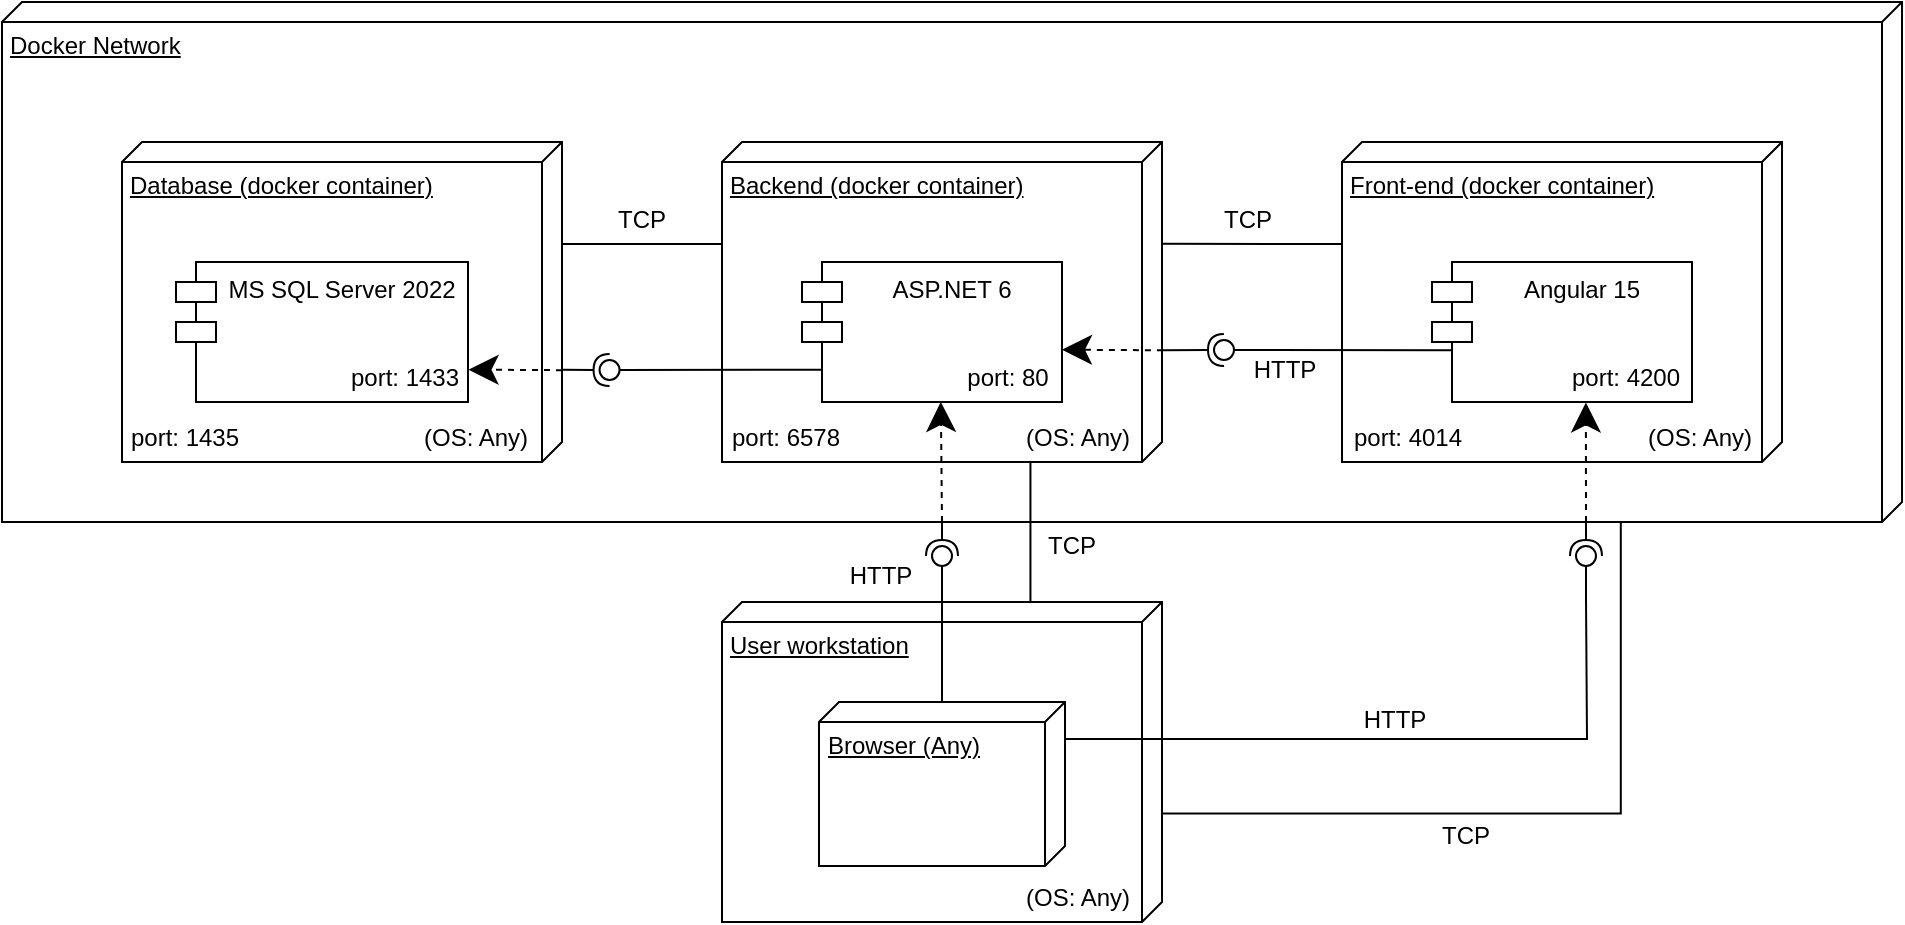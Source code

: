 <mxfile version="21.3.2" type="device">
  <diagram id="SJKQbwATTXSdq_l_r0Jc" name="Страница 1">
    <mxGraphModel dx="1202" dy="644" grid="0" gridSize="10" guides="1" tooltips="1" connect="1" arrows="1" fold="1" page="0" pageScale="1" pageWidth="1400" pageHeight="850" math="0" shadow="0">
      <root>
        <mxCell id="0" />
        <mxCell id="1" parent="0" />
        <mxCell id="NCQksfRdaHrPETZf62UO-32" value="Docker Network" style="verticalAlign=top;align=left;spacingTop=8;spacingLeft=2;spacingRight=12;shape=cube;size=10;direction=south;fontStyle=4;html=1;" parent="1" vertex="1">
          <mxGeometry x="70" y="70" width="950" height="260" as="geometry" />
        </mxCell>
        <mxCell id="NCQksfRdaHrPETZf62UO-1" value="Database (docker container)" style="verticalAlign=top;align=left;spacingTop=8;spacingLeft=2;spacingRight=12;shape=cube;size=10;direction=south;fontStyle=4;html=1;" parent="1" vertex="1">
          <mxGeometry x="130" y="140" width="220" height="160" as="geometry" />
        </mxCell>
        <mxCell id="NCQksfRdaHrPETZf62UO-4" value="MS SQL Server 2022" style="shape=module;align=left;spacingLeft=20;align=center;verticalAlign=top;" parent="1" vertex="1">
          <mxGeometry x="157" y="200" width="146" height="70" as="geometry" />
        </mxCell>
        <mxCell id="NCQksfRdaHrPETZf62UO-5" value="Backend (docker container)" style="verticalAlign=top;align=left;spacingTop=8;spacingLeft=2;spacingRight=12;shape=cube;size=10;direction=south;fontStyle=4;html=1;" parent="1" vertex="1">
          <mxGeometry x="430" y="140" width="220" height="160" as="geometry" />
        </mxCell>
        <mxCell id="NCQksfRdaHrPETZf62UO-6" value="ASP.NET 6" style="shape=module;align=left;spacingLeft=20;align=center;verticalAlign=top;" parent="1" vertex="1">
          <mxGeometry x="470" y="200" width="130" height="70" as="geometry" />
        </mxCell>
        <mxCell id="NCQksfRdaHrPETZf62UO-7" value="Front-end (docker container)" style="verticalAlign=top;align=left;spacingTop=8;spacingLeft=2;spacingRight=12;shape=cube;size=10;direction=south;fontStyle=4;html=1;" parent="1" vertex="1">
          <mxGeometry x="740" y="140" width="220" height="160" as="geometry" />
        </mxCell>
        <mxCell id="NCQksfRdaHrPETZf62UO-8" value="Angular 15" style="shape=module;align=left;spacingLeft=20;align=center;verticalAlign=top;" parent="1" vertex="1">
          <mxGeometry x="785" y="200" width="130" height="70" as="geometry" />
        </mxCell>
        <mxCell id="NCQksfRdaHrPETZf62UO-9" value="User workstation" style="verticalAlign=top;align=left;spacingTop=8;spacingLeft=2;spacingRight=12;shape=cube;size=10;direction=south;fontStyle=4;html=1;" parent="1" vertex="1">
          <mxGeometry x="430" y="370" width="220" height="160" as="geometry" />
        </mxCell>
        <mxCell id="NCQksfRdaHrPETZf62UO-11" value="port: 1435" style="text;align=center;fontStyle=0;verticalAlign=middle;spacingLeft=3;spacingRight=3;strokeColor=none;rotatable=0;points=[[0,0.5],[1,0.5]];portConstraint=eastwest;" parent="1" vertex="1">
          <mxGeometry x="130" y="274" width="63" height="26" as="geometry" />
        </mxCell>
        <mxCell id="NCQksfRdaHrPETZf62UO-12" value="port: 6578" style="text;align=center;fontStyle=0;verticalAlign=middle;spacingLeft=3;spacingRight=3;strokeColor=none;rotatable=0;points=[[0,0.5],[1,0.5]];portConstraint=eastwest;" parent="1" vertex="1">
          <mxGeometry x="430" y="274" width="64" height="26" as="geometry" />
        </mxCell>
        <mxCell id="NCQksfRdaHrPETZf62UO-13" value="port: 4014" style="text;align=center;fontStyle=0;verticalAlign=middle;spacingLeft=3;spacingRight=3;strokeColor=none;rotatable=0;points=[[0,0.5],[1,0.5]];portConstraint=eastwest;" parent="1" vertex="1">
          <mxGeometry x="740" y="274" width="66" height="26" as="geometry" />
        </mxCell>
        <mxCell id="NCQksfRdaHrPETZf62UO-14" value="port: 1433" style="text;align=center;fontStyle=0;verticalAlign=middle;spacingLeft=3;spacingRight=3;strokeColor=none;rotatable=0;points=[[0,0.5],[1,0.5]];portConstraint=eastwest;" parent="1" vertex="1">
          <mxGeometry x="240" y="244" width="63" height="26" as="geometry" />
        </mxCell>
        <mxCell id="NCQksfRdaHrPETZf62UO-15" value="port: 80" style="text;align=center;fontStyle=0;verticalAlign=middle;spacingLeft=3;spacingRight=3;strokeColor=none;rotatable=0;points=[[0,0.5],[1,0.5]];portConstraint=eastwest;" parent="1" vertex="1">
          <mxGeometry x="546" y="244" width="54" height="26" as="geometry" />
        </mxCell>
        <mxCell id="NCQksfRdaHrPETZf62UO-16" value="port: 4200" style="text;align=center;fontStyle=0;verticalAlign=middle;spacingLeft=3;spacingRight=3;strokeColor=none;rotatable=0;points=[[0,0.5],[1,0.5]];portConstraint=eastwest;" parent="1" vertex="1">
          <mxGeometry x="849" y="244" width="66" height="26" as="geometry" />
        </mxCell>
        <mxCell id="NCQksfRdaHrPETZf62UO-20" value="" style="endArrow=none;html=1;rounded=0;entryX=1.001;entryY=0.148;entryDx=0;entryDy=0;entryPerimeter=0;edgeStyle=orthogonalEdgeStyle;exitX=0.661;exitY=0.001;exitDx=0;exitDy=0;exitPerimeter=0;" parent="1" source="NCQksfRdaHrPETZf62UO-9" target="NCQksfRdaHrPETZf62UO-32" edge="1">
          <mxGeometry relative="1" as="geometry">
            <mxPoint x="651" y="475" as="sourcePoint" />
            <mxPoint x="830" y="440" as="targetPoint" />
          </mxGeometry>
        </mxCell>
        <mxCell id="NCQksfRdaHrPETZf62UO-22" value="TCP" style="text;html=1;strokeColor=none;fillColor=none;align=center;verticalAlign=middle;whiteSpace=wrap;rounded=0;" parent="1" vertex="1">
          <mxGeometry x="783" y="476" width="38" height="21" as="geometry" />
        </mxCell>
        <mxCell id="NCQksfRdaHrPETZf62UO-25" value="" style="endArrow=none;html=1;rounded=0;exitX=-0.002;exitY=0.299;exitDx=0;exitDy=0;exitPerimeter=0;entryX=1;entryY=0.299;entryDx=0;entryDy=0;entryPerimeter=0;" parent="1" source="NCQksfRdaHrPETZf62UO-9" target="NCQksfRdaHrPETZf62UO-5" edge="1">
          <mxGeometry width="50" height="50" relative="1" as="geometry">
            <mxPoint x="530" y="330" as="sourcePoint" />
            <mxPoint x="580" y="280" as="targetPoint" />
          </mxGeometry>
        </mxCell>
        <mxCell id="NCQksfRdaHrPETZf62UO-28" value="" style="endArrow=none;html=1;rounded=0;exitX=0.318;exitY=0.001;exitDx=0;exitDy=0;exitPerimeter=0;" parent="1" source="NCQksfRdaHrPETZf62UO-5" edge="1">
          <mxGeometry width="50" height="50" relative="1" as="geometry">
            <mxPoint x="630" y="220" as="sourcePoint" />
            <mxPoint x="740" y="191" as="targetPoint" />
          </mxGeometry>
        </mxCell>
        <mxCell id="NCQksfRdaHrPETZf62UO-30" value="" style="endArrow=none;html=1;rounded=0;entryX=0.319;entryY=0;entryDx=0;entryDy=0;entryPerimeter=0;exitX=0.319;exitY=1.002;exitDx=0;exitDy=0;exitPerimeter=0;" parent="1" source="NCQksfRdaHrPETZf62UO-5" target="NCQksfRdaHrPETZf62UO-1" edge="1">
          <mxGeometry width="50" height="50" relative="1" as="geometry">
            <mxPoint x="410" y="260" as="sourcePoint" />
            <mxPoint x="710" y="170" as="targetPoint" />
          </mxGeometry>
        </mxCell>
        <mxCell id="W0lRrHo5N9oozSXiTQE4-1" value="Browser (Any)" style="verticalAlign=top;align=left;spacingTop=8;spacingLeft=2;spacingRight=12;shape=cube;size=10;direction=south;fontStyle=4;html=1;whiteSpace=wrap;" parent="1" vertex="1">
          <mxGeometry x="478.5" y="420" width="123" height="82" as="geometry" />
        </mxCell>
        <mxCell id="W0lRrHo5N9oozSXiTQE4-2" value="(OS: Any)" style="text;align=center;fontStyle=0;verticalAlign=middle;spacingLeft=3;spacingRight=3;strokeColor=none;rotatable=0;points=[[0,0.5],[1,0.5]];portConstraint=eastwest;" parent="1" vertex="1">
          <mxGeometry x="576" y="274" width="64" height="26" as="geometry" />
        </mxCell>
        <mxCell id="W0lRrHo5N9oozSXiTQE4-3" value="(OS: Any)" style="text;align=center;fontStyle=0;verticalAlign=middle;spacingLeft=3;spacingRight=3;strokeColor=none;rotatable=0;points=[[0,0.5],[1,0.5]];portConstraint=eastwest;" parent="1" vertex="1">
          <mxGeometry x="887" y="274" width="64" height="26" as="geometry" />
        </mxCell>
        <mxCell id="W0lRrHo5N9oozSXiTQE4-4" value="(OS: Any)" style="text;align=center;fontStyle=0;verticalAlign=middle;spacingLeft=3;spacingRight=3;strokeColor=none;rotatable=0;points=[[0,0.5],[1,0.5]];portConstraint=eastwest;" parent="1" vertex="1">
          <mxGeometry x="275" y="274" width="64" height="26" as="geometry" />
        </mxCell>
        <mxCell id="dSqrFrBYC_2CAn7mRIEX-1" value="(OS: Any)" style="text;align=center;fontStyle=0;verticalAlign=middle;spacingLeft=3;spacingRight=3;strokeColor=none;rotatable=0;points=[[0,0.5],[1,0.5]];portConstraint=eastwest;" vertex="1" parent="1">
          <mxGeometry x="576" y="504" width="64" height="26" as="geometry" />
        </mxCell>
        <mxCell id="dSqrFrBYC_2CAn7mRIEX-5" value="" style="endArrow=classic;dashed=1;endFill=1;endSize=12;html=1;rounded=0;entryX=0.196;entryY=1.009;entryDx=0;entryDy=0;entryPerimeter=0;" edge="1" parent="1" target="NCQksfRdaHrPETZf62UO-16">
          <mxGeometry width="160" relative="1" as="geometry">
            <mxPoint x="862" y="330" as="sourcePoint" />
            <mxPoint x="840" y="270" as="targetPoint" />
          </mxGeometry>
        </mxCell>
        <mxCell id="dSqrFrBYC_2CAn7mRIEX-7" value="" style="rounded=0;orthogonalLoop=1;jettySize=auto;html=1;endArrow=none;endFill=0;sketch=0;sourcePerimeterSpacing=0;targetPerimeterSpacing=0;exitX=0.225;exitY=0;exitDx=0;exitDy=0;exitPerimeter=0;edgeStyle=orthogonalEdgeStyle;" edge="1" parent="1" source="W0lRrHo5N9oozSXiTQE4-1">
          <mxGeometry relative="1" as="geometry">
            <mxPoint x="602" y="438" as="sourcePoint" />
            <mxPoint x="862" y="368" as="targetPoint" />
          </mxGeometry>
        </mxCell>
        <mxCell id="dSqrFrBYC_2CAn7mRIEX-8" value="" style="rounded=0;orthogonalLoop=1;jettySize=auto;html=1;endArrow=none;endFill=0;sketch=0;sourcePerimeterSpacing=0;targetPerimeterSpacing=0;" edge="1" target="dSqrFrBYC_2CAn7mRIEX-10" parent="1">
          <mxGeometry relative="1" as="geometry">
            <mxPoint x="862" y="369" as="sourcePoint" />
          </mxGeometry>
        </mxCell>
        <mxCell id="dSqrFrBYC_2CAn7mRIEX-9" value="" style="rounded=0;orthogonalLoop=1;jettySize=auto;html=1;endArrow=halfCircle;endFill=0;entryX=0.5;entryY=0.5;endSize=6;strokeWidth=1;sketch=0;entryDx=0;entryDy=0;" edge="1" target="dSqrFrBYC_2CAn7mRIEX-10" parent="1">
          <mxGeometry relative="1" as="geometry">
            <mxPoint x="862" y="330" as="sourcePoint" />
          </mxGeometry>
        </mxCell>
        <mxCell id="dSqrFrBYC_2CAn7mRIEX-10" value="" style="ellipse;whiteSpace=wrap;html=1;align=center;aspect=fixed;resizable=0;points=[];outlineConnect=0;sketch=0;flipV=1;" vertex="1" parent="1">
          <mxGeometry x="857" y="342" width="10" height="10" as="geometry" />
        </mxCell>
        <mxCell id="dSqrFrBYC_2CAn7mRIEX-11" value="HTTP" style="text;html=1;strokeColor=none;fillColor=none;align=center;verticalAlign=middle;whiteSpace=wrap;rounded=0;" vertex="1" parent="1">
          <mxGeometry x="746" y="419" width="41" height="20" as="geometry" />
        </mxCell>
        <mxCell id="dSqrFrBYC_2CAn7mRIEX-12" value="TCP" style="text;html=1;strokeColor=none;fillColor=none;align=center;verticalAlign=middle;whiteSpace=wrap;rounded=0;" vertex="1" parent="1">
          <mxGeometry x="584" y="330" width="42" height="24" as="geometry" />
        </mxCell>
        <mxCell id="dSqrFrBYC_2CAn7mRIEX-13" value="" style="rounded=0;orthogonalLoop=1;jettySize=auto;html=1;endArrow=halfCircle;endFill=0;entryX=0.5;entryY=0.5;endSize=6;strokeWidth=1;sketch=0;entryDx=0;entryDy=0;" edge="1" parent="1" target="dSqrFrBYC_2CAn7mRIEX-14">
          <mxGeometry relative="1" as="geometry">
            <mxPoint x="540" y="330" as="sourcePoint" />
          </mxGeometry>
        </mxCell>
        <mxCell id="dSqrFrBYC_2CAn7mRIEX-14" value="" style="ellipse;whiteSpace=wrap;html=1;align=center;aspect=fixed;resizable=0;points=[];outlineConnect=0;sketch=0;flipV=1;" vertex="1" parent="1">
          <mxGeometry x="535" y="342" width="10" height="10" as="geometry" />
        </mxCell>
        <mxCell id="dSqrFrBYC_2CAn7mRIEX-15" value="" style="endArrow=none;html=1;rounded=0;exitX=-0.002;exitY=0.5;exitDx=0;exitDy=0;exitPerimeter=0;" edge="1" parent="1" source="W0lRrHo5N9oozSXiTQE4-1" target="dSqrFrBYC_2CAn7mRIEX-14">
          <mxGeometry width="50" height="50" relative="1" as="geometry">
            <mxPoint x="540" y="417" as="sourcePoint" />
            <mxPoint x="539.9" y="361" as="targetPoint" />
          </mxGeometry>
        </mxCell>
        <mxCell id="dSqrFrBYC_2CAn7mRIEX-16" value="" style="endArrow=classic;dashed=1;endFill=1;endSize=12;html=1;rounded=0;exitX=0;exitY=0;exitDx=260;exitDy=480;exitPerimeter=0;entryX=0.534;entryY=0.999;entryDx=0;entryDy=0;entryPerimeter=0;" edge="1" parent="1" source="NCQksfRdaHrPETZf62UO-32" target="NCQksfRdaHrPETZf62UO-6">
          <mxGeometry width="160" relative="1" as="geometry">
            <mxPoint x="539.66" y="322" as="sourcePoint" />
            <mxPoint x="540" y="273" as="targetPoint" />
          </mxGeometry>
        </mxCell>
        <mxCell id="dSqrFrBYC_2CAn7mRIEX-17" value="HTTP" style="text;html=1;strokeColor=none;fillColor=none;align=center;verticalAlign=middle;whiteSpace=wrap;rounded=0;" vertex="1" parent="1">
          <mxGeometry x="489" y="347" width="41" height="20" as="geometry" />
        </mxCell>
        <mxCell id="dSqrFrBYC_2CAn7mRIEX-18" value="TCP" style="text;html=1;strokeColor=none;fillColor=none;align=center;verticalAlign=middle;whiteSpace=wrap;rounded=0;" vertex="1" parent="1">
          <mxGeometry x="672" y="167" width="42" height="24" as="geometry" />
        </mxCell>
        <mxCell id="dSqrFrBYC_2CAn7mRIEX-19" value="" style="rounded=0;orthogonalLoop=1;jettySize=auto;html=1;endArrow=halfCircle;endFill=0;entryX=0.5;entryY=0.5;endSize=6;strokeWidth=1;sketch=0;entryDx=0;entryDy=0;exitX=0.651;exitY=-0.001;exitDx=0;exitDy=0;exitPerimeter=0;" edge="1" parent="1" target="dSqrFrBYC_2CAn7mRIEX-20" source="NCQksfRdaHrPETZf62UO-5">
          <mxGeometry relative="1" as="geometry">
            <mxPoint x="681" y="227" as="sourcePoint" />
          </mxGeometry>
        </mxCell>
        <mxCell id="dSqrFrBYC_2CAn7mRIEX-20" value="" style="ellipse;whiteSpace=wrap;html=1;align=center;aspect=fixed;resizable=0;points=[];outlineConnect=0;sketch=0;flipV=1;" vertex="1" parent="1">
          <mxGeometry x="676" y="239" width="10" height="10" as="geometry" />
        </mxCell>
        <mxCell id="dSqrFrBYC_2CAn7mRIEX-21" value="" style="endArrow=none;html=1;rounded=0;entryX=0.076;entryY=0.631;entryDx=0;entryDy=0;entryPerimeter=0;" edge="1" parent="1" source="dSqrFrBYC_2CAn7mRIEX-20" target="NCQksfRdaHrPETZf62UO-8">
          <mxGeometry width="50" height="50" relative="1" as="geometry">
            <mxPoint x="690" y="244" as="sourcePoint" />
            <mxPoint x="780" y="244" as="targetPoint" />
          </mxGeometry>
        </mxCell>
        <mxCell id="dSqrFrBYC_2CAn7mRIEX-22" value="" style="endArrow=classic;dashed=1;endFill=1;endSize=12;html=1;rounded=0;exitX=0.651;exitY=-0.002;exitDx=0;exitDy=0;exitPerimeter=0;entryX=1;entryY=0.626;entryDx=0;entryDy=0;entryPerimeter=0;" edge="1" parent="1" source="NCQksfRdaHrPETZf62UO-5" target="NCQksfRdaHrPETZf62UO-6">
          <mxGeometry width="160" relative="1" as="geometry">
            <mxPoint x="623" y="265" as="sourcePoint" />
            <mxPoint x="622" y="205" as="targetPoint" />
          </mxGeometry>
        </mxCell>
        <mxCell id="dSqrFrBYC_2CAn7mRIEX-23" value="HTTP" style="text;html=1;strokeColor=none;fillColor=none;align=center;verticalAlign=middle;whiteSpace=wrap;rounded=0;" vertex="1" parent="1">
          <mxGeometry x="691" y="244" width="41" height="20" as="geometry" />
        </mxCell>
        <mxCell id="dSqrFrBYC_2CAn7mRIEX-24" value="" style="rounded=0;orthogonalLoop=1;jettySize=auto;html=1;endArrow=halfCircle;endFill=0;entryX=0.5;entryY=0.5;endSize=6;strokeWidth=1;sketch=0;entryDx=0;entryDy=0;exitX=0.712;exitY=-0.001;exitDx=0;exitDy=0;exitPerimeter=0;" edge="1" parent="1" target="dSqrFrBYC_2CAn7mRIEX-25" source="NCQksfRdaHrPETZf62UO-1">
          <mxGeometry relative="1" as="geometry">
            <mxPoint x="354" y="254" as="sourcePoint" />
          </mxGeometry>
        </mxCell>
        <mxCell id="dSqrFrBYC_2CAn7mRIEX-25" value="" style="ellipse;whiteSpace=wrap;html=1;align=center;aspect=fixed;resizable=0;points=[];outlineConnect=0;sketch=0;flipV=1;" vertex="1" parent="1">
          <mxGeometry x="368.78" y="249" width="10" height="10" as="geometry" />
        </mxCell>
        <mxCell id="dSqrFrBYC_2CAn7mRIEX-26" value="" style="endArrow=none;html=1;rounded=0;exitX=0.075;exitY=0.769;exitDx=0;exitDy=0;exitPerimeter=0;" edge="1" parent="1" source="NCQksfRdaHrPETZf62UO-6" target="dSqrFrBYC_2CAn7mRIEX-25">
          <mxGeometry width="50" height="50" relative="1" as="geometry">
            <mxPoint x="463" y="253.5" as="sourcePoint" />
            <mxPoint x="383" y="254.5" as="targetPoint" />
          </mxGeometry>
        </mxCell>
        <mxCell id="dSqrFrBYC_2CAn7mRIEX-27" value="" style="endArrow=classic;dashed=1;endFill=1;endSize=12;html=1;rounded=0;exitX=0.713;exitY=0;exitDx=0;exitDy=0;exitPerimeter=0;entryX=1.002;entryY=0.769;entryDx=0;entryDy=0;entryPerimeter=0;" edge="1" parent="1" source="NCQksfRdaHrPETZf62UO-1" target="NCQksfRdaHrPETZf62UO-4">
          <mxGeometry width="160" relative="1" as="geometry">
            <mxPoint x="345" y="253.81" as="sourcePoint" />
            <mxPoint x="295" y="253.81" as="targetPoint" />
          </mxGeometry>
        </mxCell>
        <mxCell id="dSqrFrBYC_2CAn7mRIEX-28" value="TCP" style="text;html=1;strokeColor=none;fillColor=none;align=center;verticalAlign=middle;whiteSpace=wrap;rounded=0;" vertex="1" parent="1">
          <mxGeometry x="368.78" y="167" width="42" height="24" as="geometry" />
        </mxCell>
      </root>
    </mxGraphModel>
  </diagram>
</mxfile>
